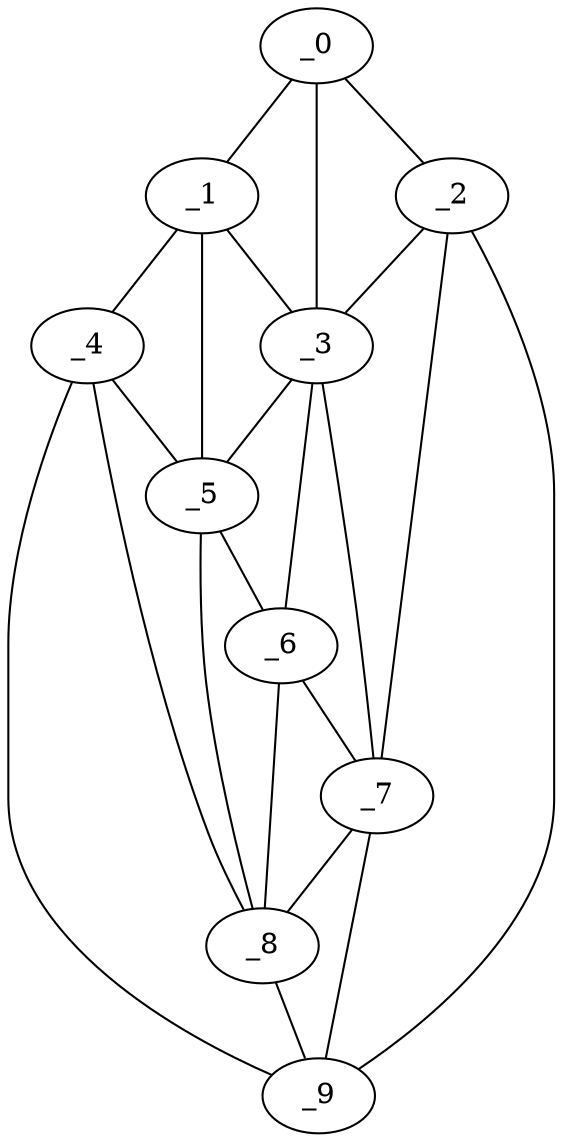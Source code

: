 graph "obj71__135.gxl" {
	_0	 [x=18,
		y=14];
	_1	 [x=19,
		y=21];
	_0 -- _1	 [valence=1];
	_2	 [x=22,
		y=12];
	_0 -- _2	 [valence=1];
	_3	 [x=23,
		y=18];
	_0 -- _3	 [valence=2];
	_1 -- _3	 [valence=2];
	_4	 [x=106,
		y=109];
	_1 -- _4	 [valence=1];
	_5	 [x=107,
		y=78];
	_1 -- _5	 [valence=2];
	_2 -- _3	 [valence=1];
	_7	 [x=110,
		y=22];
	_2 -- _7	 [valence=2];
	_9	 [x=112,
		y=16];
	_2 -- _9	 [valence=1];
	_3 -- _5	 [valence=1];
	_6	 [x=108,
		y=36];
	_3 -- _6	 [valence=2];
	_3 -- _7	 [valence=2];
	_4 -- _5	 [valence=2];
	_8	 [x=111,
		y=30];
	_4 -- _8	 [valence=1];
	_4 -- _9	 [valence=1];
	_5 -- _6	 [valence=2];
	_5 -- _8	 [valence=2];
	_6 -- _7	 [valence=2];
	_6 -- _8	 [valence=2];
	_7 -- _8	 [valence=2];
	_7 -- _9	 [valence=1];
	_8 -- _9	 [valence=2];
}
